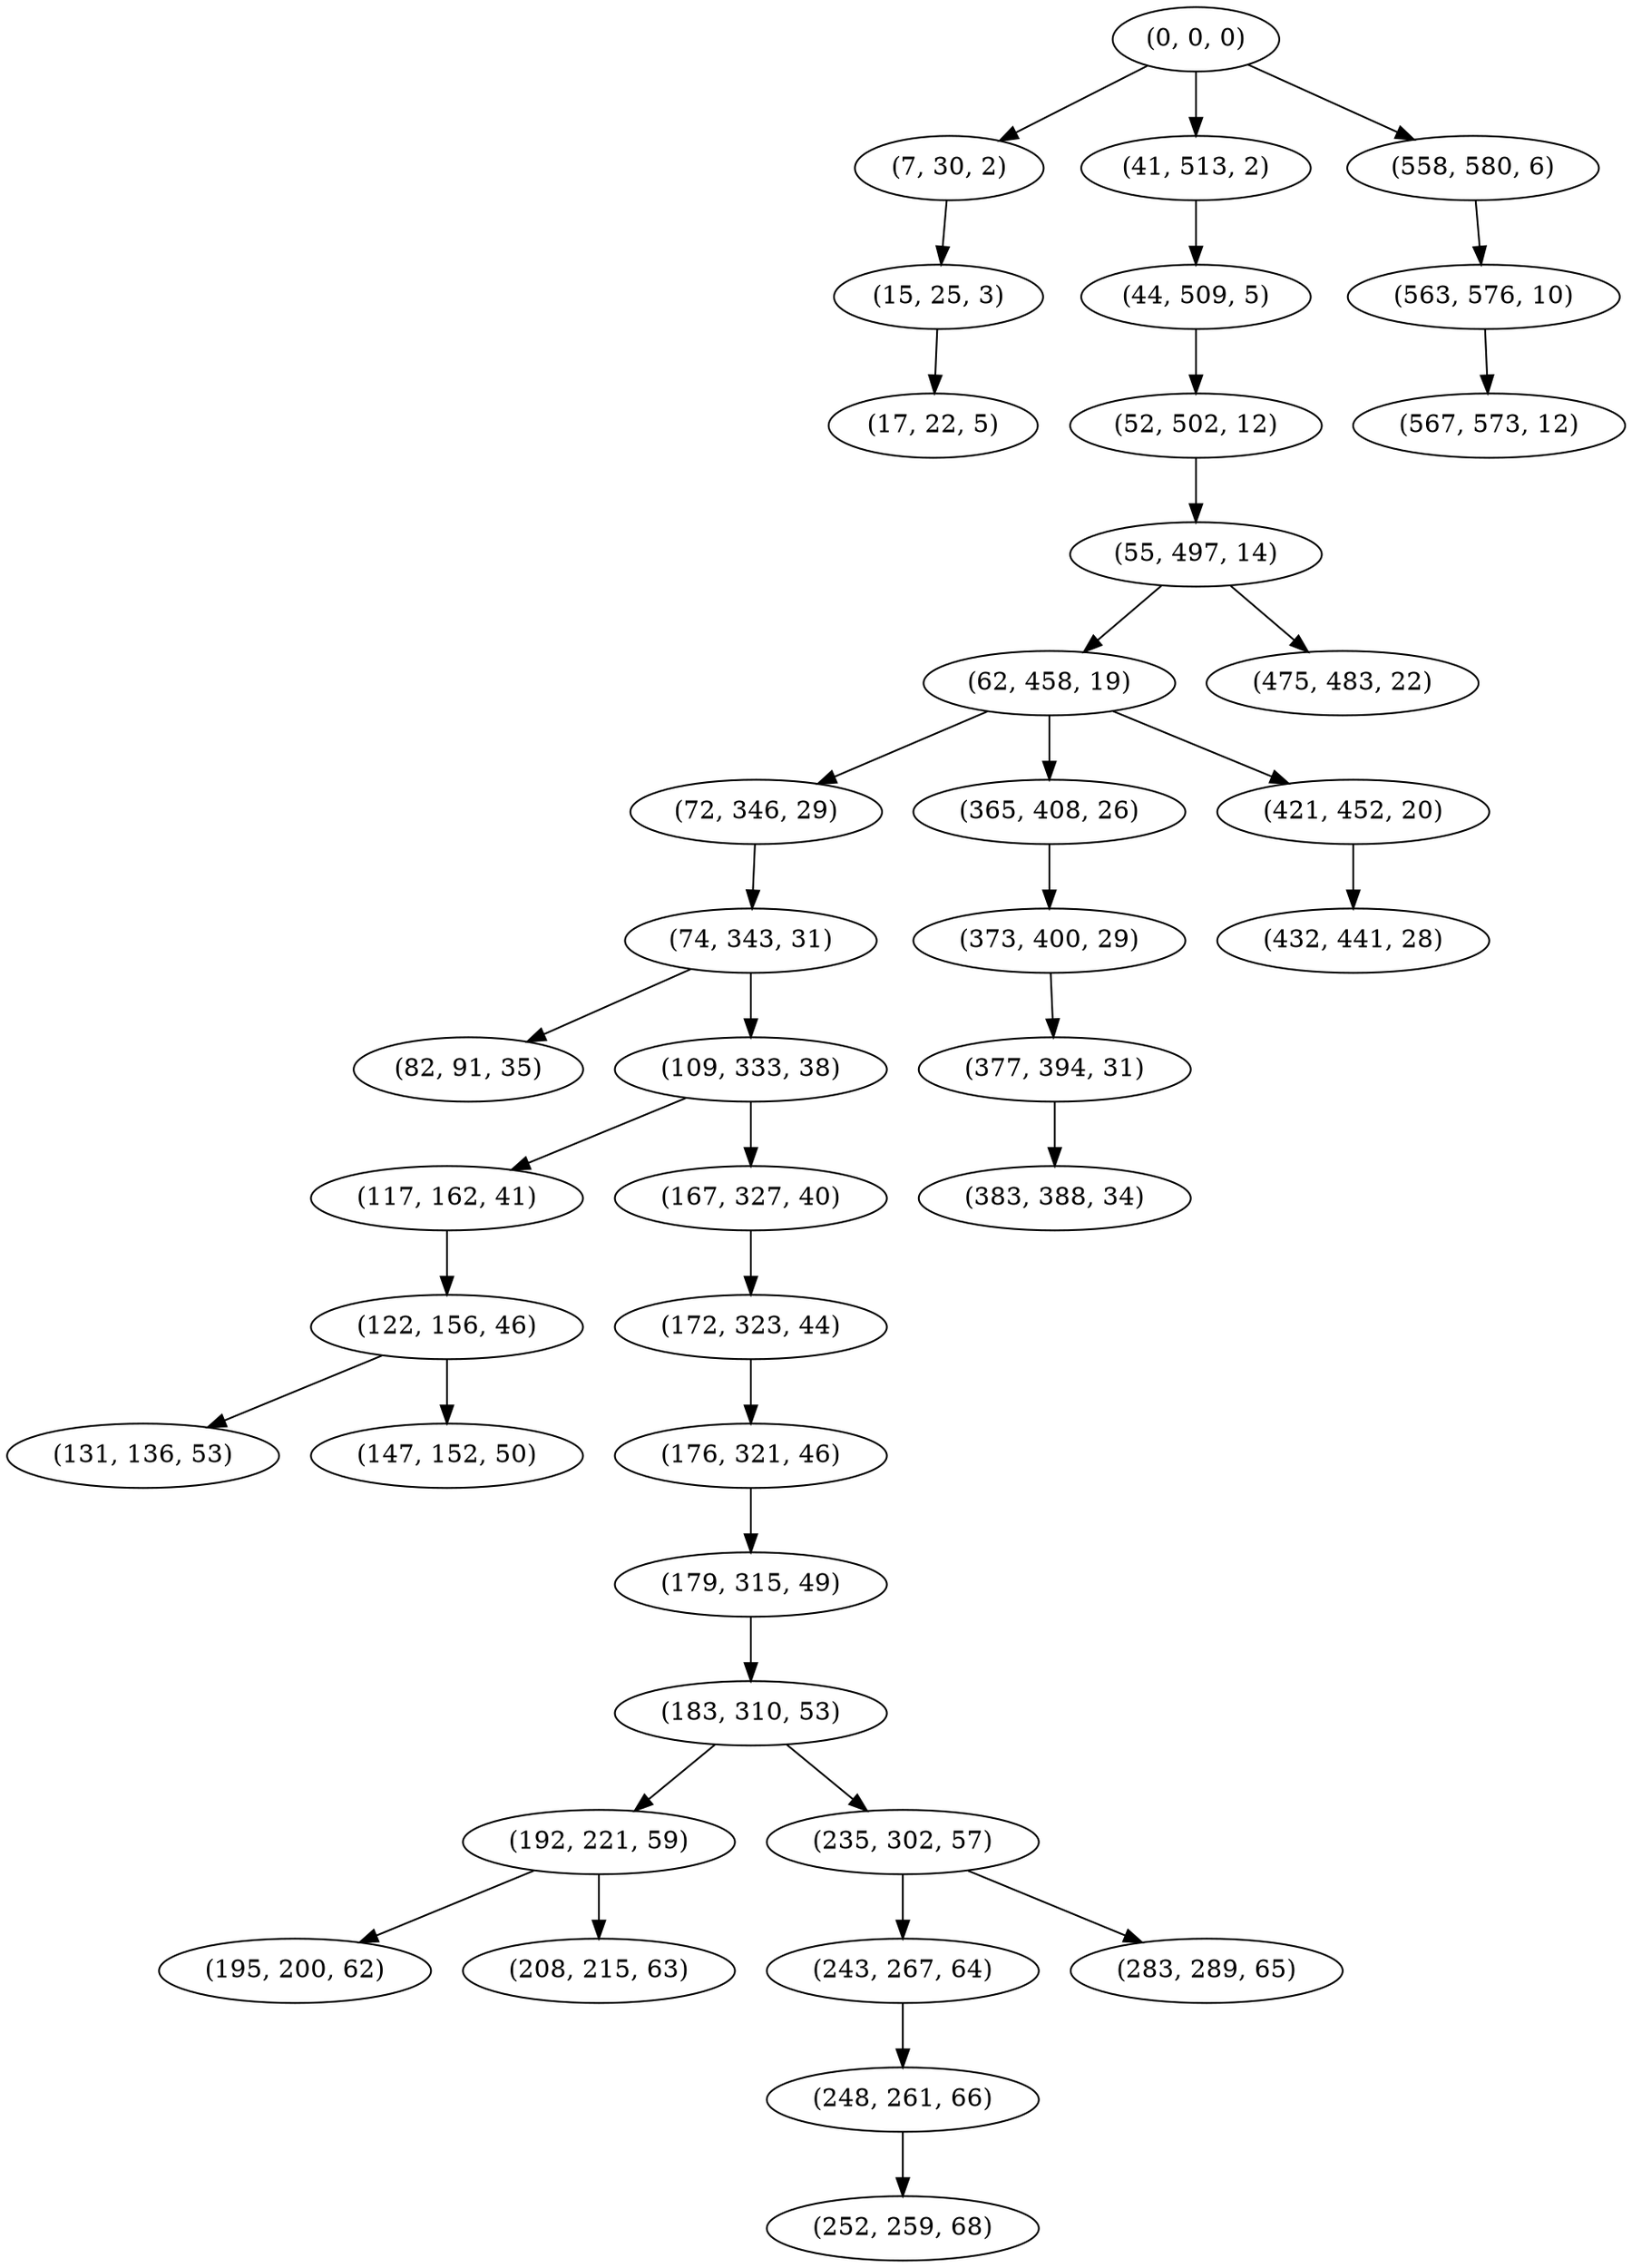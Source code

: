 digraph tree {
    "(0, 0, 0)";
    "(7, 30, 2)";
    "(15, 25, 3)";
    "(17, 22, 5)";
    "(41, 513, 2)";
    "(44, 509, 5)";
    "(52, 502, 12)";
    "(55, 497, 14)";
    "(62, 458, 19)";
    "(72, 346, 29)";
    "(74, 343, 31)";
    "(82, 91, 35)";
    "(109, 333, 38)";
    "(117, 162, 41)";
    "(122, 156, 46)";
    "(131, 136, 53)";
    "(147, 152, 50)";
    "(167, 327, 40)";
    "(172, 323, 44)";
    "(176, 321, 46)";
    "(179, 315, 49)";
    "(183, 310, 53)";
    "(192, 221, 59)";
    "(195, 200, 62)";
    "(208, 215, 63)";
    "(235, 302, 57)";
    "(243, 267, 64)";
    "(248, 261, 66)";
    "(252, 259, 68)";
    "(283, 289, 65)";
    "(365, 408, 26)";
    "(373, 400, 29)";
    "(377, 394, 31)";
    "(383, 388, 34)";
    "(421, 452, 20)";
    "(432, 441, 28)";
    "(475, 483, 22)";
    "(558, 580, 6)";
    "(563, 576, 10)";
    "(567, 573, 12)";
    "(0, 0, 0)" -> "(7, 30, 2)";
    "(0, 0, 0)" -> "(41, 513, 2)";
    "(0, 0, 0)" -> "(558, 580, 6)";
    "(7, 30, 2)" -> "(15, 25, 3)";
    "(15, 25, 3)" -> "(17, 22, 5)";
    "(41, 513, 2)" -> "(44, 509, 5)";
    "(44, 509, 5)" -> "(52, 502, 12)";
    "(52, 502, 12)" -> "(55, 497, 14)";
    "(55, 497, 14)" -> "(62, 458, 19)";
    "(55, 497, 14)" -> "(475, 483, 22)";
    "(62, 458, 19)" -> "(72, 346, 29)";
    "(62, 458, 19)" -> "(365, 408, 26)";
    "(62, 458, 19)" -> "(421, 452, 20)";
    "(72, 346, 29)" -> "(74, 343, 31)";
    "(74, 343, 31)" -> "(82, 91, 35)";
    "(74, 343, 31)" -> "(109, 333, 38)";
    "(109, 333, 38)" -> "(117, 162, 41)";
    "(109, 333, 38)" -> "(167, 327, 40)";
    "(117, 162, 41)" -> "(122, 156, 46)";
    "(122, 156, 46)" -> "(131, 136, 53)";
    "(122, 156, 46)" -> "(147, 152, 50)";
    "(167, 327, 40)" -> "(172, 323, 44)";
    "(172, 323, 44)" -> "(176, 321, 46)";
    "(176, 321, 46)" -> "(179, 315, 49)";
    "(179, 315, 49)" -> "(183, 310, 53)";
    "(183, 310, 53)" -> "(192, 221, 59)";
    "(183, 310, 53)" -> "(235, 302, 57)";
    "(192, 221, 59)" -> "(195, 200, 62)";
    "(192, 221, 59)" -> "(208, 215, 63)";
    "(235, 302, 57)" -> "(243, 267, 64)";
    "(235, 302, 57)" -> "(283, 289, 65)";
    "(243, 267, 64)" -> "(248, 261, 66)";
    "(248, 261, 66)" -> "(252, 259, 68)";
    "(365, 408, 26)" -> "(373, 400, 29)";
    "(373, 400, 29)" -> "(377, 394, 31)";
    "(377, 394, 31)" -> "(383, 388, 34)";
    "(421, 452, 20)" -> "(432, 441, 28)";
    "(558, 580, 6)" -> "(563, 576, 10)";
    "(563, 576, 10)" -> "(567, 573, 12)";
}
